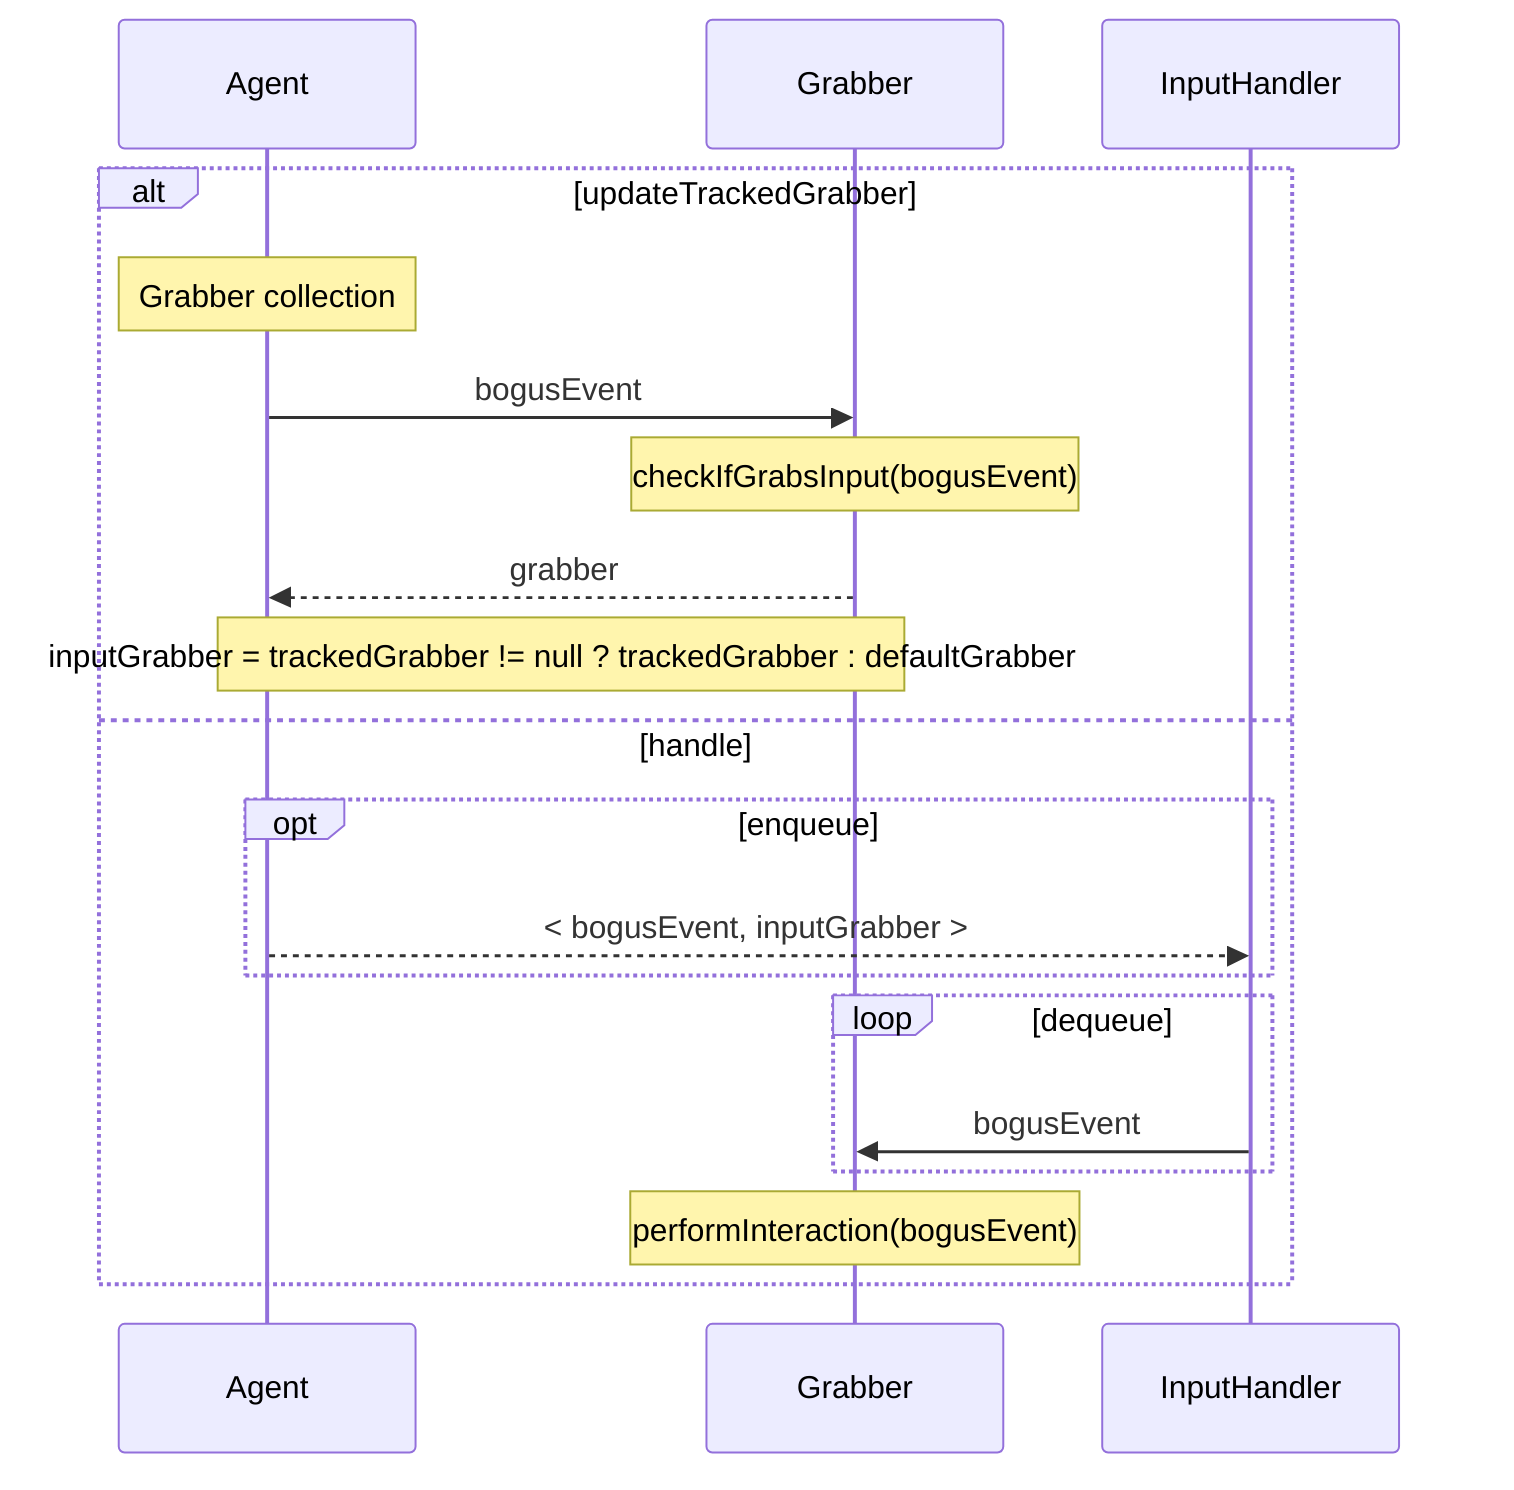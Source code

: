sequenceDiagram
    alt updateTrackedGrabber
        Note over Agent: Grabber collection
        Agent->>Grabber: bogusEvent
        %opt checkIfGrabsInput
            Note over Grabber: checkIfGrabsInput(bogusEvent)
            Grabber-->>Agent: grabber
        %end
        Note over Agent,Grabber: inputGrabber = trackedGrabber != null ? trackedGrabber : defaultGrabber
    else handle
        opt enqueue
           Agent-->>InputHandler: < bogusEvent, inputGrabber >
        end
        loop dequeue
          InputHandler->>Grabber: bogusEvent
        end
        Note over Grabber: performInteraction(bogusEvent)
    end

    %%Note over InputHandler: Agent collection